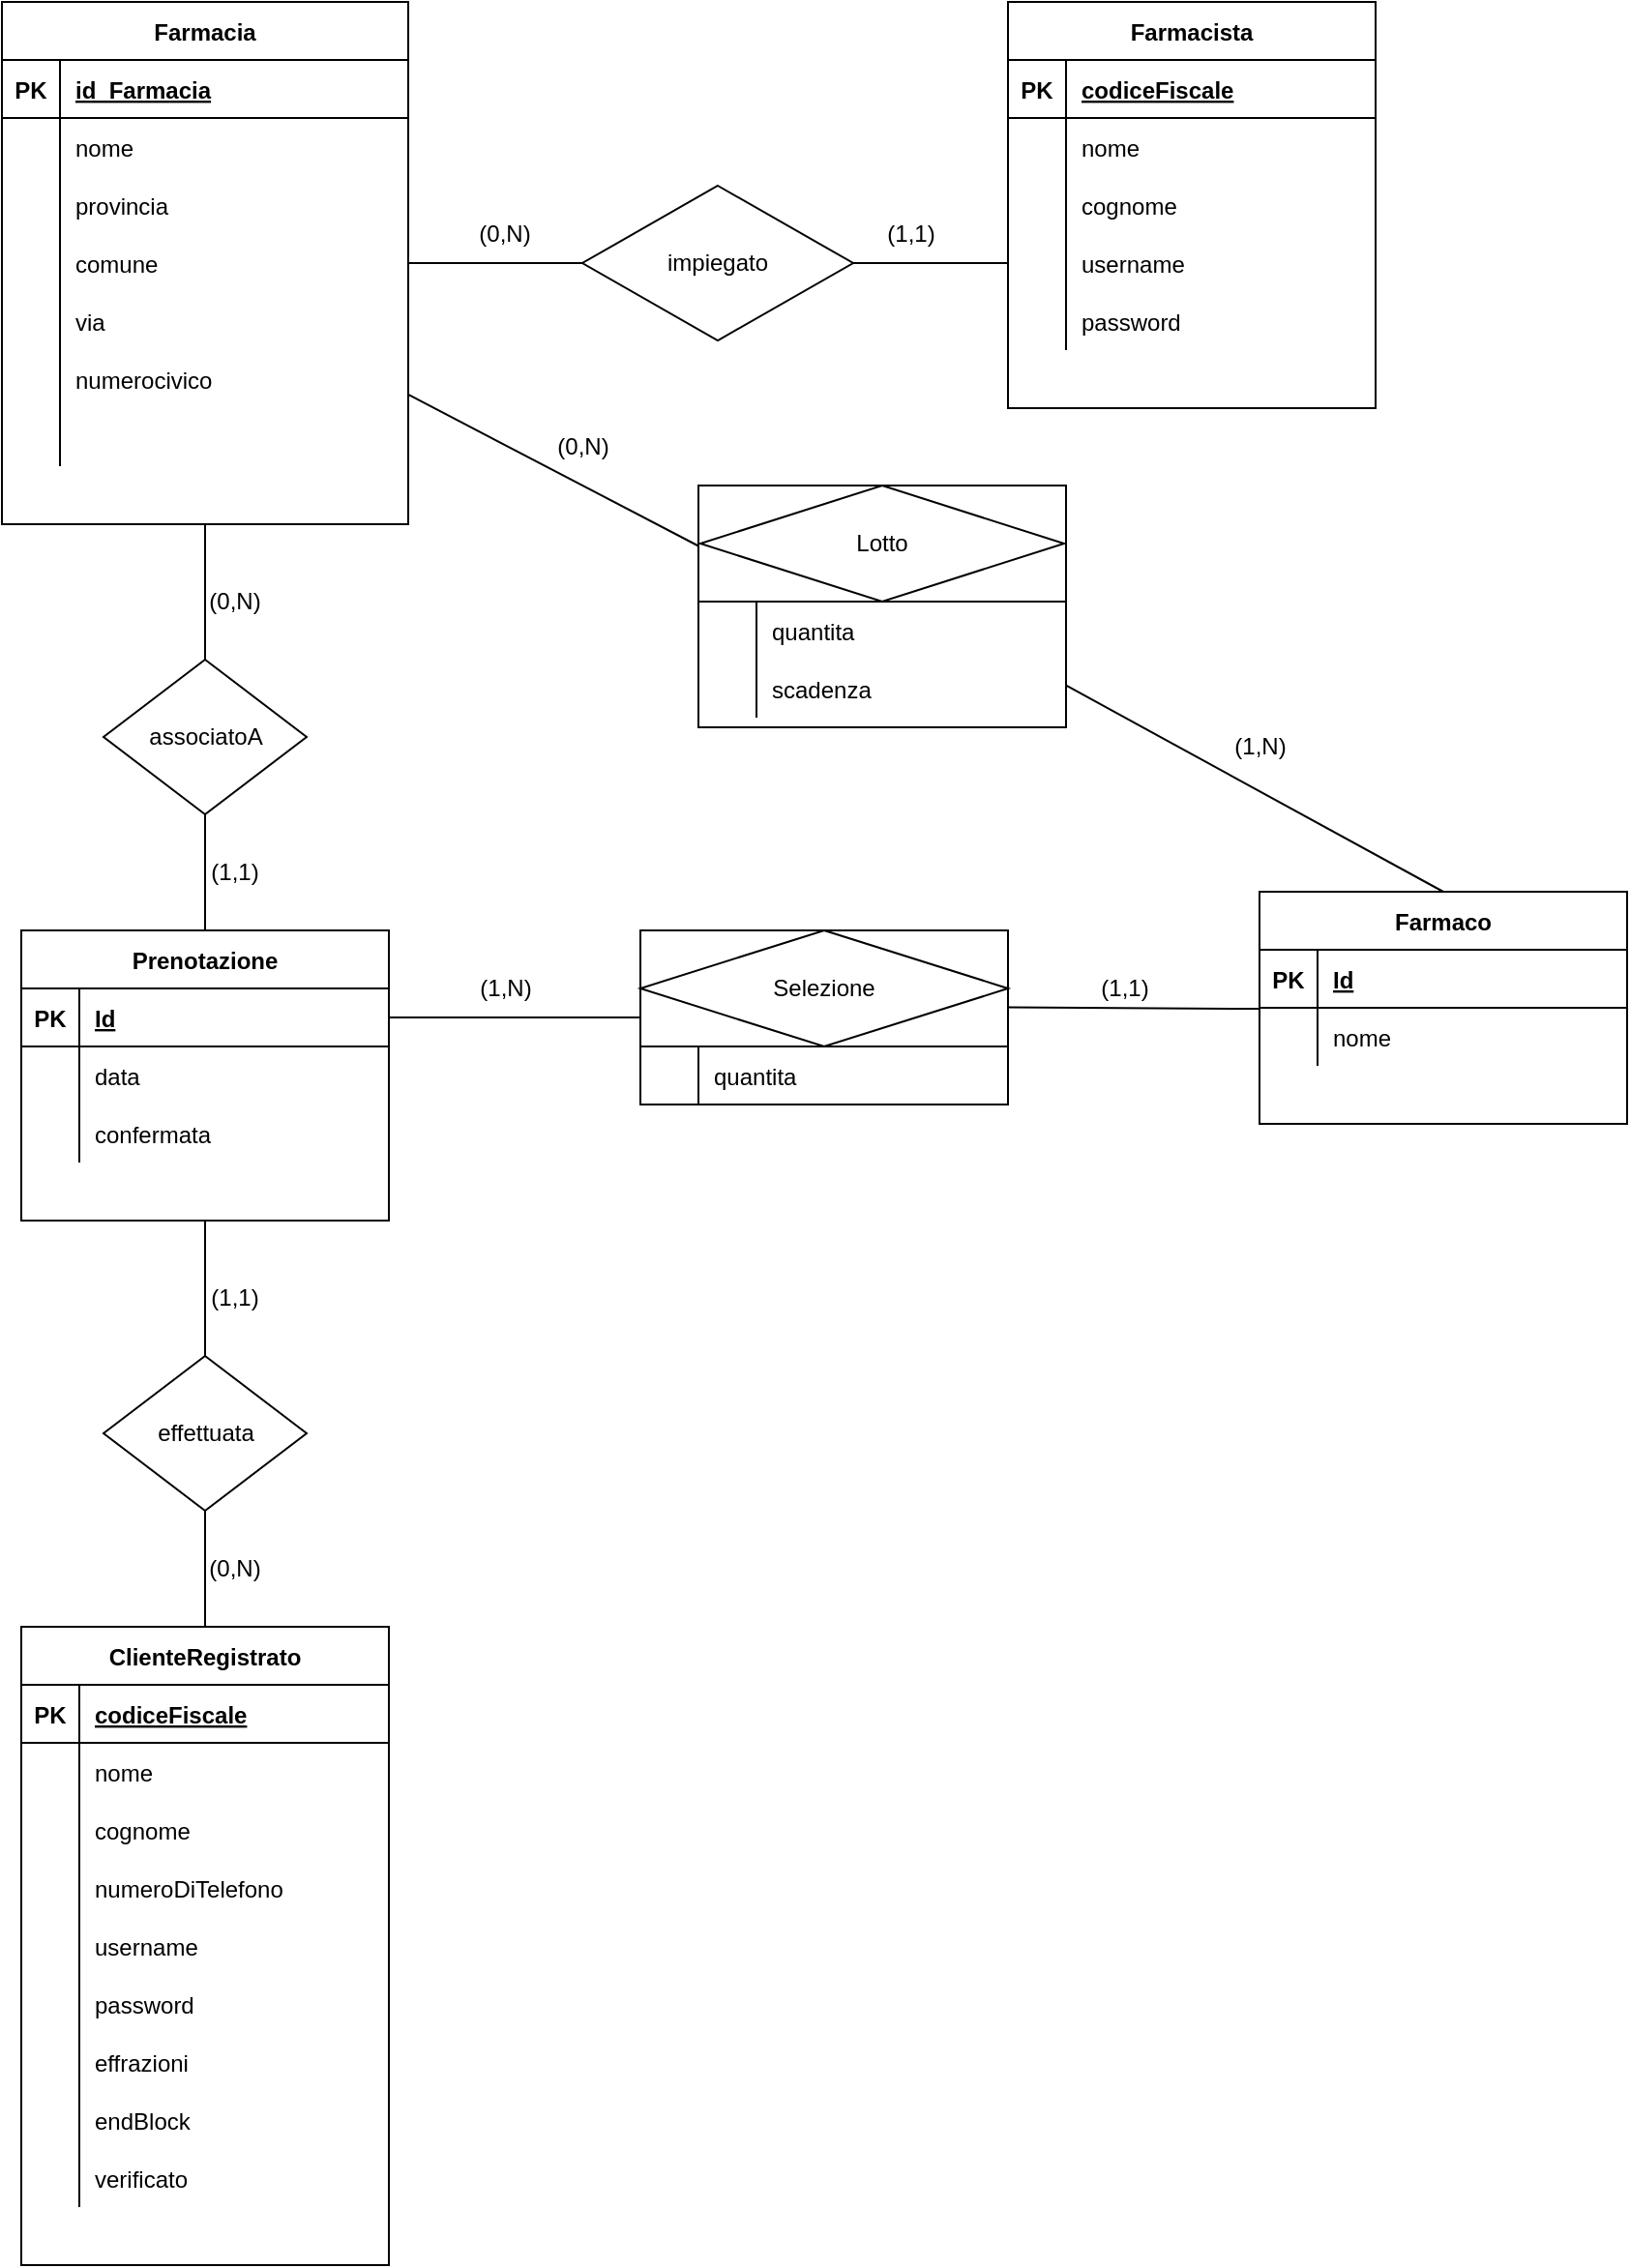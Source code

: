 <mxfile version="14.7.8" type="device"><diagram id="R2lEEEUBdFMjLlhIrx00" name="E-R"><mxGraphModel dx="1460" dy="677" grid="1" gridSize="10" guides="1" tooltips="1" connect="1" arrows="1" fold="1" page="1" pageScale="1" pageWidth="850" pageHeight="1100" math="0" shadow="0" extFonts="Permanent Marker^https://fonts.googleapis.com/css?family=Permanent+Marker"><root><mxCell id="0"/><mxCell id="1" parent="0"/><mxCell id="C-vyLk0tnHw3VtMMgP7b-23" value="Farmacia" style="shape=table;startSize=30;container=1;collapsible=1;childLayout=tableLayout;fixedRows=1;rowLines=0;fontStyle=1;align=center;resizeLast=1;" parent="1" vertex="1"><mxGeometry x="70" y="120" width="210" height="270" as="geometry"/></mxCell><mxCell id="C-vyLk0tnHw3VtMMgP7b-24" value="" style="shape=partialRectangle;collapsible=0;dropTarget=0;pointerEvents=0;fillColor=none;points=[[0,0.5],[1,0.5]];portConstraint=eastwest;top=0;left=0;right=0;bottom=1;" parent="C-vyLk0tnHw3VtMMgP7b-23" vertex="1"><mxGeometry y="30" width="210" height="30" as="geometry"/></mxCell><mxCell id="C-vyLk0tnHw3VtMMgP7b-25" value="PK" style="shape=partialRectangle;overflow=hidden;connectable=0;fillColor=none;top=0;left=0;bottom=0;right=0;fontStyle=1;" parent="C-vyLk0tnHw3VtMMgP7b-24" vertex="1"><mxGeometry width="30" height="30" as="geometry"/></mxCell><mxCell id="C-vyLk0tnHw3VtMMgP7b-26" value="id_Farmacia" style="shape=partialRectangle;overflow=hidden;connectable=0;fillColor=none;top=0;left=0;bottom=0;right=0;align=left;spacingLeft=6;fontStyle=5;" parent="C-vyLk0tnHw3VtMMgP7b-24" vertex="1"><mxGeometry x="30" width="180" height="30" as="geometry"/></mxCell><mxCell id="swIgVPyzq4tT0Cnfh5oP-6" value="" style="shape=partialRectangle;collapsible=0;dropTarget=0;pointerEvents=0;fillColor=none;points=[[0,0.5],[1,0.5]];portConstraint=eastwest;top=0;left=0;right=0;bottom=0;" vertex="1" parent="C-vyLk0tnHw3VtMMgP7b-23"><mxGeometry y="60" width="210" height="30" as="geometry"/></mxCell><mxCell id="swIgVPyzq4tT0Cnfh5oP-7" value="" style="shape=partialRectangle;overflow=hidden;connectable=0;fillColor=none;top=0;left=0;bottom=0;right=0;" vertex="1" parent="swIgVPyzq4tT0Cnfh5oP-6"><mxGeometry width="30" height="30" as="geometry"/></mxCell><mxCell id="swIgVPyzq4tT0Cnfh5oP-8" value="nome" style="shape=partialRectangle;overflow=hidden;connectable=0;fillColor=none;top=0;left=0;bottom=0;right=0;align=left;spacingLeft=6;" vertex="1" parent="swIgVPyzq4tT0Cnfh5oP-6"><mxGeometry x="30" width="180" height="30" as="geometry"/></mxCell><mxCell id="C-vyLk0tnHw3VtMMgP7b-27" value="" style="shape=partialRectangle;collapsible=0;dropTarget=0;pointerEvents=0;fillColor=none;points=[[0,0.5],[1,0.5]];portConstraint=eastwest;top=0;left=0;right=0;bottom=0;" parent="C-vyLk0tnHw3VtMMgP7b-23" vertex="1"><mxGeometry y="90" width="210" height="30" as="geometry"/></mxCell><mxCell id="C-vyLk0tnHw3VtMMgP7b-28" value="" style="shape=partialRectangle;overflow=hidden;connectable=0;fillColor=none;top=0;left=0;bottom=0;right=0;" parent="C-vyLk0tnHw3VtMMgP7b-27" vertex="1"><mxGeometry width="30" height="30" as="geometry"/></mxCell><mxCell id="C-vyLk0tnHw3VtMMgP7b-29" value="provincia" style="shape=partialRectangle;overflow=hidden;connectable=0;fillColor=none;top=0;left=0;bottom=0;right=0;align=left;spacingLeft=6;" parent="C-vyLk0tnHw3VtMMgP7b-27" vertex="1"><mxGeometry x="30" width="180" height="30" as="geometry"/></mxCell><mxCell id="swIgVPyzq4tT0Cnfh5oP-9" value="" style="shape=partialRectangle;collapsible=0;dropTarget=0;pointerEvents=0;fillColor=none;points=[[0,0.5],[1,0.5]];portConstraint=eastwest;top=0;left=0;right=0;bottom=0;" vertex="1" parent="C-vyLk0tnHw3VtMMgP7b-23"><mxGeometry y="120" width="210" height="30" as="geometry"/></mxCell><mxCell id="swIgVPyzq4tT0Cnfh5oP-10" value="" style="shape=partialRectangle;overflow=hidden;connectable=0;fillColor=none;top=0;left=0;bottom=0;right=0;" vertex="1" parent="swIgVPyzq4tT0Cnfh5oP-9"><mxGeometry width="30" height="30" as="geometry"/></mxCell><mxCell id="swIgVPyzq4tT0Cnfh5oP-11" value="comune" style="shape=partialRectangle;overflow=hidden;connectable=0;fillColor=none;top=0;left=0;bottom=0;right=0;align=left;spacingLeft=6;" vertex="1" parent="swIgVPyzq4tT0Cnfh5oP-9"><mxGeometry x="30" width="180" height="30" as="geometry"/></mxCell><mxCell id="swIgVPyzq4tT0Cnfh5oP-12" value="" style="shape=partialRectangle;collapsible=0;dropTarget=0;pointerEvents=0;fillColor=none;points=[[0,0.5],[1,0.5]];portConstraint=eastwest;top=0;left=0;right=0;bottom=0;" vertex="1" parent="C-vyLk0tnHw3VtMMgP7b-23"><mxGeometry y="150" width="210" height="30" as="geometry"/></mxCell><mxCell id="swIgVPyzq4tT0Cnfh5oP-13" value="" style="shape=partialRectangle;overflow=hidden;connectable=0;fillColor=none;top=0;left=0;bottom=0;right=0;" vertex="1" parent="swIgVPyzq4tT0Cnfh5oP-12"><mxGeometry width="30" height="30" as="geometry"/></mxCell><mxCell id="swIgVPyzq4tT0Cnfh5oP-14" value="via" style="shape=partialRectangle;overflow=hidden;connectable=0;fillColor=none;top=0;left=0;bottom=0;right=0;align=left;spacingLeft=6;" vertex="1" parent="swIgVPyzq4tT0Cnfh5oP-12"><mxGeometry x="30" width="180" height="30" as="geometry"/></mxCell><mxCell id="swIgVPyzq4tT0Cnfh5oP-15" value="" style="shape=partialRectangle;collapsible=0;dropTarget=0;pointerEvents=0;fillColor=none;points=[[0,0.5],[1,0.5]];portConstraint=eastwest;top=0;left=0;right=0;bottom=0;" vertex="1" parent="C-vyLk0tnHw3VtMMgP7b-23"><mxGeometry y="180" width="210" height="30" as="geometry"/></mxCell><mxCell id="swIgVPyzq4tT0Cnfh5oP-16" value="" style="shape=partialRectangle;overflow=hidden;connectable=0;fillColor=none;top=0;left=0;bottom=0;right=0;" vertex="1" parent="swIgVPyzq4tT0Cnfh5oP-15"><mxGeometry width="30" height="30" as="geometry"/></mxCell><mxCell id="swIgVPyzq4tT0Cnfh5oP-17" value="numerocivico" style="shape=partialRectangle;overflow=hidden;connectable=0;fillColor=none;top=0;left=0;bottom=0;right=0;align=left;spacingLeft=6;" vertex="1" parent="swIgVPyzq4tT0Cnfh5oP-15"><mxGeometry x="30" width="180" height="30" as="geometry"/></mxCell><mxCell id="swIgVPyzq4tT0Cnfh5oP-18" value="" style="shape=partialRectangle;collapsible=0;dropTarget=0;pointerEvents=0;fillColor=none;points=[[0,0.5],[1,0.5]];portConstraint=eastwest;top=0;left=0;right=0;bottom=0;" vertex="1" parent="C-vyLk0tnHw3VtMMgP7b-23"><mxGeometry y="210" width="210" height="30" as="geometry"/></mxCell><mxCell id="swIgVPyzq4tT0Cnfh5oP-19" value="" style="shape=partialRectangle;overflow=hidden;connectable=0;fillColor=none;top=0;left=0;bottom=0;right=0;" vertex="1" parent="swIgVPyzq4tT0Cnfh5oP-18"><mxGeometry width="30" height="30" as="geometry"/></mxCell><mxCell id="swIgVPyzq4tT0Cnfh5oP-20" value="" style="shape=partialRectangle;overflow=hidden;connectable=0;fillColor=none;top=0;left=0;bottom=0;right=0;align=left;spacingLeft=6;" vertex="1" parent="swIgVPyzq4tT0Cnfh5oP-18"><mxGeometry x="30" width="180" height="30" as="geometry"/></mxCell><mxCell id="swIgVPyzq4tT0Cnfh5oP-21" value="Farmacista" style="shape=table;startSize=30;container=1;collapsible=1;childLayout=tableLayout;fixedRows=1;rowLines=0;fontStyle=1;align=center;resizeLast=1;" vertex="1" parent="1"><mxGeometry x="590" y="120" width="190" height="210" as="geometry"/></mxCell><mxCell id="swIgVPyzq4tT0Cnfh5oP-22" value="" style="shape=partialRectangle;collapsible=0;dropTarget=0;pointerEvents=0;fillColor=none;points=[[0,0.5],[1,0.5]];portConstraint=eastwest;top=0;left=0;right=0;bottom=1;" vertex="1" parent="swIgVPyzq4tT0Cnfh5oP-21"><mxGeometry y="30" width="190" height="30" as="geometry"/></mxCell><mxCell id="swIgVPyzq4tT0Cnfh5oP-23" value="PK" style="shape=partialRectangle;overflow=hidden;connectable=0;fillColor=none;top=0;left=0;bottom=0;right=0;fontStyle=1;" vertex="1" parent="swIgVPyzq4tT0Cnfh5oP-22"><mxGeometry width="30" height="30" as="geometry"/></mxCell><mxCell id="swIgVPyzq4tT0Cnfh5oP-24" value="codiceFiscale" style="shape=partialRectangle;overflow=hidden;connectable=0;fillColor=none;top=0;left=0;bottom=0;right=0;align=left;spacingLeft=6;fontStyle=5;" vertex="1" parent="swIgVPyzq4tT0Cnfh5oP-22"><mxGeometry x="30" width="160" height="30" as="geometry"/></mxCell><mxCell id="swIgVPyzq4tT0Cnfh5oP-25" value="" style="shape=partialRectangle;collapsible=0;dropTarget=0;pointerEvents=0;fillColor=none;points=[[0,0.5],[1,0.5]];portConstraint=eastwest;top=0;left=0;right=0;bottom=0;" vertex="1" parent="swIgVPyzq4tT0Cnfh5oP-21"><mxGeometry y="60" width="190" height="30" as="geometry"/></mxCell><mxCell id="swIgVPyzq4tT0Cnfh5oP-26" value="" style="shape=partialRectangle;overflow=hidden;connectable=0;fillColor=none;top=0;left=0;bottom=0;right=0;" vertex="1" parent="swIgVPyzq4tT0Cnfh5oP-25"><mxGeometry width="30" height="30" as="geometry"/></mxCell><mxCell id="swIgVPyzq4tT0Cnfh5oP-27" value="nome" style="shape=partialRectangle;overflow=hidden;connectable=0;fillColor=none;top=0;left=0;bottom=0;right=0;align=left;spacingLeft=6;" vertex="1" parent="swIgVPyzq4tT0Cnfh5oP-25"><mxGeometry x="30" width="160" height="30" as="geometry"/></mxCell><mxCell id="swIgVPyzq4tT0Cnfh5oP-28" value="" style="shape=partialRectangle;collapsible=0;dropTarget=0;pointerEvents=0;fillColor=none;points=[[0,0.5],[1,0.5]];portConstraint=eastwest;top=0;left=0;right=0;bottom=0;" vertex="1" parent="swIgVPyzq4tT0Cnfh5oP-21"><mxGeometry y="90" width="190" height="30" as="geometry"/></mxCell><mxCell id="swIgVPyzq4tT0Cnfh5oP-29" value="" style="shape=partialRectangle;overflow=hidden;connectable=0;fillColor=none;top=0;left=0;bottom=0;right=0;" vertex="1" parent="swIgVPyzq4tT0Cnfh5oP-28"><mxGeometry width="30" height="30" as="geometry"/></mxCell><mxCell id="swIgVPyzq4tT0Cnfh5oP-30" value="cognome" style="shape=partialRectangle;overflow=hidden;connectable=0;fillColor=none;top=0;left=0;bottom=0;right=0;align=left;spacingLeft=6;" vertex="1" parent="swIgVPyzq4tT0Cnfh5oP-28"><mxGeometry x="30" width="160" height="30" as="geometry"/></mxCell><mxCell id="swIgVPyzq4tT0Cnfh5oP-34" value="" style="shape=partialRectangle;collapsible=0;dropTarget=0;pointerEvents=0;fillColor=none;points=[[0,0.5],[1,0.5]];portConstraint=eastwest;top=0;left=0;right=0;bottom=0;" vertex="1" parent="swIgVPyzq4tT0Cnfh5oP-21"><mxGeometry y="120" width="190" height="30" as="geometry"/></mxCell><mxCell id="swIgVPyzq4tT0Cnfh5oP-35" value="" style="shape=partialRectangle;overflow=hidden;connectable=0;fillColor=none;top=0;left=0;bottom=0;right=0;" vertex="1" parent="swIgVPyzq4tT0Cnfh5oP-34"><mxGeometry width="30" height="30" as="geometry"/></mxCell><mxCell id="swIgVPyzq4tT0Cnfh5oP-36" value="username" style="shape=partialRectangle;overflow=hidden;connectable=0;fillColor=none;top=0;left=0;bottom=0;right=0;align=left;spacingLeft=6;" vertex="1" parent="swIgVPyzq4tT0Cnfh5oP-34"><mxGeometry x="30" width="160" height="30" as="geometry"/></mxCell><mxCell id="swIgVPyzq4tT0Cnfh5oP-37" value="" style="shape=partialRectangle;collapsible=0;dropTarget=0;pointerEvents=0;fillColor=none;points=[[0,0.5],[1,0.5]];portConstraint=eastwest;top=0;left=0;right=0;bottom=0;" vertex="1" parent="swIgVPyzq4tT0Cnfh5oP-21"><mxGeometry y="150" width="190" height="30" as="geometry"/></mxCell><mxCell id="swIgVPyzq4tT0Cnfh5oP-38" value="" style="shape=partialRectangle;overflow=hidden;connectable=0;fillColor=none;top=0;left=0;bottom=0;right=0;" vertex="1" parent="swIgVPyzq4tT0Cnfh5oP-37"><mxGeometry width="30" height="30" as="geometry"/></mxCell><mxCell id="swIgVPyzq4tT0Cnfh5oP-39" value="password" style="shape=partialRectangle;overflow=hidden;connectable=0;fillColor=none;top=0;left=0;bottom=0;right=0;align=left;spacingLeft=6;" vertex="1" parent="swIgVPyzq4tT0Cnfh5oP-37"><mxGeometry x="30" width="160" height="30" as="geometry"/></mxCell><mxCell id="swIgVPyzq4tT0Cnfh5oP-43" value="" style="endArrow=none;html=1;exitX=1;exitY=0.5;exitDx=0;exitDy=0;entryX=0;entryY=0.5;entryDx=0;entryDy=0;endFill=0;endSize=12;startArrow=none;" edge="1" parent="1" source="swIgVPyzq4tT0Cnfh5oP-44"><mxGeometry width="50" height="50" relative="1" as="geometry"><mxPoint x="400" y="370" as="sourcePoint"/><mxPoint x="590" y="255" as="targetPoint"/></mxGeometry></mxCell><mxCell id="swIgVPyzq4tT0Cnfh5oP-44" value="impiegato" style="rhombus;whiteSpace=wrap;html=1;" vertex="1" parent="1"><mxGeometry x="370" y="215" width="140" height="80" as="geometry"/></mxCell><mxCell id="swIgVPyzq4tT0Cnfh5oP-45" value="" style="endArrow=none;html=1;exitX=1;exitY=0.5;exitDx=0;exitDy=0;entryX=0;entryY=0.5;entryDx=0;entryDy=0;endFill=0;endSize=12;" edge="1" parent="1" source="swIgVPyzq4tT0Cnfh5oP-9" target="swIgVPyzq4tT0Cnfh5oP-44"><mxGeometry width="50" height="50" relative="1" as="geometry"><mxPoint x="290" y="255" as="sourcePoint"/><mxPoint x="590" y="255" as="targetPoint"/></mxGeometry></mxCell><mxCell id="swIgVPyzq4tT0Cnfh5oP-46" value="(0,N)" style="text;html=1;strokeColor=none;fillColor=none;align=center;verticalAlign=middle;whiteSpace=wrap;rounded=0;" vertex="1" parent="1"><mxGeometry x="310" y="230" width="40" height="20" as="geometry"/></mxCell><mxCell id="swIgVPyzq4tT0Cnfh5oP-47" value="(1,1)" style="text;html=1;strokeColor=none;fillColor=none;align=center;verticalAlign=middle;whiteSpace=wrap;rounded=0;" vertex="1" parent="1"><mxGeometry x="520" y="230" width="40" height="20" as="geometry"/></mxCell><mxCell id="swIgVPyzq4tT0Cnfh5oP-48" value="Prenotazione" style="shape=table;startSize=30;container=1;collapsible=1;childLayout=tableLayout;fixedRows=1;rowLines=0;fontStyle=1;align=center;resizeLast=1;" vertex="1" parent="1"><mxGeometry x="80" y="600" width="190" height="150" as="geometry"/></mxCell><mxCell id="swIgVPyzq4tT0Cnfh5oP-49" value="" style="shape=partialRectangle;collapsible=0;dropTarget=0;pointerEvents=0;fillColor=none;points=[[0,0.5],[1,0.5]];portConstraint=eastwest;top=0;left=0;right=0;bottom=1;" vertex="1" parent="swIgVPyzq4tT0Cnfh5oP-48"><mxGeometry y="30" width="190" height="30" as="geometry"/></mxCell><mxCell id="swIgVPyzq4tT0Cnfh5oP-50" value="PK" style="shape=partialRectangle;overflow=hidden;connectable=0;fillColor=none;top=0;left=0;bottom=0;right=0;fontStyle=1;" vertex="1" parent="swIgVPyzq4tT0Cnfh5oP-49"><mxGeometry width="30" height="30" as="geometry"/></mxCell><mxCell id="swIgVPyzq4tT0Cnfh5oP-51" value="Id" style="shape=partialRectangle;overflow=hidden;connectable=0;fillColor=none;top=0;left=0;bottom=0;right=0;align=left;spacingLeft=6;fontStyle=5;" vertex="1" parent="swIgVPyzq4tT0Cnfh5oP-49"><mxGeometry x="30" width="160" height="30" as="geometry"/></mxCell><mxCell id="swIgVPyzq4tT0Cnfh5oP-52" value="" style="shape=partialRectangle;collapsible=0;dropTarget=0;pointerEvents=0;fillColor=none;points=[[0,0.5],[1,0.5]];portConstraint=eastwest;top=0;left=0;right=0;bottom=0;" vertex="1" parent="swIgVPyzq4tT0Cnfh5oP-48"><mxGeometry y="60" width="190" height="30" as="geometry"/></mxCell><mxCell id="swIgVPyzq4tT0Cnfh5oP-53" value="" style="shape=partialRectangle;overflow=hidden;connectable=0;fillColor=none;top=0;left=0;bottom=0;right=0;" vertex="1" parent="swIgVPyzq4tT0Cnfh5oP-52"><mxGeometry width="30" height="30" as="geometry"/></mxCell><mxCell id="swIgVPyzq4tT0Cnfh5oP-54" value="data" style="shape=partialRectangle;overflow=hidden;connectable=0;fillColor=none;top=0;left=0;bottom=0;right=0;align=left;spacingLeft=6;" vertex="1" parent="swIgVPyzq4tT0Cnfh5oP-52"><mxGeometry x="30" width="160" height="30" as="geometry"/></mxCell><mxCell id="swIgVPyzq4tT0Cnfh5oP-55" value="" style="shape=partialRectangle;collapsible=0;dropTarget=0;pointerEvents=0;fillColor=none;points=[[0,0.5],[1,0.5]];portConstraint=eastwest;top=0;left=0;right=0;bottom=0;" vertex="1" parent="swIgVPyzq4tT0Cnfh5oP-48"><mxGeometry y="90" width="190" height="30" as="geometry"/></mxCell><mxCell id="swIgVPyzq4tT0Cnfh5oP-56" value="" style="shape=partialRectangle;overflow=hidden;connectable=0;fillColor=none;top=0;left=0;bottom=0;right=0;" vertex="1" parent="swIgVPyzq4tT0Cnfh5oP-55"><mxGeometry width="30" height="30" as="geometry"/></mxCell><mxCell id="swIgVPyzq4tT0Cnfh5oP-57" value="confermata" style="shape=partialRectangle;overflow=hidden;connectable=0;fillColor=none;top=0;left=0;bottom=0;right=0;align=left;spacingLeft=6;" vertex="1" parent="swIgVPyzq4tT0Cnfh5oP-55"><mxGeometry x="30" width="160" height="30" as="geometry"/></mxCell><mxCell id="swIgVPyzq4tT0Cnfh5oP-71" value="associatoA" style="rhombus;whiteSpace=wrap;html=1;" vertex="1" parent="1"><mxGeometry x="122.5" y="460" width="105" height="80" as="geometry"/></mxCell><mxCell id="swIgVPyzq4tT0Cnfh5oP-72" value="" style="endArrow=none;html=1;endSize=12;exitX=0.5;exitY=1;exitDx=0;exitDy=0;entryX=0.5;entryY=0;entryDx=0;entryDy=0;" edge="1" parent="1" source="C-vyLk0tnHw3VtMMgP7b-23" target="swIgVPyzq4tT0Cnfh5oP-71"><mxGeometry width="50" height="50" relative="1" as="geometry"><mxPoint x="500" y="400" as="sourcePoint"/><mxPoint x="550" y="350" as="targetPoint"/></mxGeometry></mxCell><mxCell id="swIgVPyzq4tT0Cnfh5oP-73" value="" style="endArrow=none;html=1;endSize=12;exitX=0.5;exitY=0;exitDx=0;exitDy=0;entryX=0.5;entryY=1;entryDx=0;entryDy=0;" edge="1" parent="1" source="swIgVPyzq4tT0Cnfh5oP-48" target="swIgVPyzq4tT0Cnfh5oP-71"><mxGeometry width="50" height="50" relative="1" as="geometry"><mxPoint x="500" y="400" as="sourcePoint"/><mxPoint x="550" y="350" as="targetPoint"/></mxGeometry></mxCell><mxCell id="swIgVPyzq4tT0Cnfh5oP-74" value="(0,N)" style="text;html=1;align=center;verticalAlign=middle;resizable=0;points=[];autosize=1;strokeColor=none;" vertex="1" parent="1"><mxGeometry x="170" y="420" width="40" height="20" as="geometry"/></mxCell><mxCell id="swIgVPyzq4tT0Cnfh5oP-75" value="(1,1)" style="text;html=1;align=center;verticalAlign=middle;resizable=0;points=[];autosize=1;strokeColor=none;" vertex="1" parent="1"><mxGeometry x="170" y="560" width="40" height="20" as="geometry"/></mxCell><mxCell id="swIgVPyzq4tT0Cnfh5oP-78" value="ClienteRegistrato" style="shape=table;startSize=30;container=1;collapsible=1;childLayout=tableLayout;fixedRows=1;rowLines=0;fontStyle=1;align=center;resizeLast=1;" vertex="1" parent="1"><mxGeometry x="80" y="960" width="190" height="330" as="geometry"/></mxCell><mxCell id="swIgVPyzq4tT0Cnfh5oP-79" value="" style="shape=partialRectangle;collapsible=0;dropTarget=0;pointerEvents=0;fillColor=none;points=[[0,0.5],[1,0.5]];portConstraint=eastwest;top=0;left=0;right=0;bottom=1;" vertex="1" parent="swIgVPyzq4tT0Cnfh5oP-78"><mxGeometry y="30" width="190" height="30" as="geometry"/></mxCell><mxCell id="swIgVPyzq4tT0Cnfh5oP-80" value="PK" style="shape=partialRectangle;overflow=hidden;connectable=0;fillColor=none;top=0;left=0;bottom=0;right=0;fontStyle=1;" vertex="1" parent="swIgVPyzq4tT0Cnfh5oP-79"><mxGeometry width="30" height="30" as="geometry"/></mxCell><mxCell id="swIgVPyzq4tT0Cnfh5oP-81" value="codiceFiscale" style="shape=partialRectangle;overflow=hidden;connectable=0;fillColor=none;top=0;left=0;bottom=0;right=0;align=left;spacingLeft=6;fontStyle=5;" vertex="1" parent="swIgVPyzq4tT0Cnfh5oP-79"><mxGeometry x="30" width="160" height="30" as="geometry"/></mxCell><mxCell id="swIgVPyzq4tT0Cnfh5oP-82" value="" style="shape=partialRectangle;collapsible=0;dropTarget=0;pointerEvents=0;fillColor=none;points=[[0,0.5],[1,0.5]];portConstraint=eastwest;top=0;left=0;right=0;bottom=0;" vertex="1" parent="swIgVPyzq4tT0Cnfh5oP-78"><mxGeometry y="60" width="190" height="30" as="geometry"/></mxCell><mxCell id="swIgVPyzq4tT0Cnfh5oP-83" value="" style="shape=partialRectangle;overflow=hidden;connectable=0;fillColor=none;top=0;left=0;bottom=0;right=0;" vertex="1" parent="swIgVPyzq4tT0Cnfh5oP-82"><mxGeometry width="30" height="30" as="geometry"/></mxCell><mxCell id="swIgVPyzq4tT0Cnfh5oP-84" value="nome" style="shape=partialRectangle;overflow=hidden;connectable=0;fillColor=none;top=0;left=0;bottom=0;right=0;align=left;spacingLeft=6;" vertex="1" parent="swIgVPyzq4tT0Cnfh5oP-82"><mxGeometry x="30" width="160" height="30" as="geometry"/></mxCell><mxCell id="swIgVPyzq4tT0Cnfh5oP-85" value="" style="shape=partialRectangle;collapsible=0;dropTarget=0;pointerEvents=0;fillColor=none;points=[[0,0.5],[1,0.5]];portConstraint=eastwest;top=0;left=0;right=0;bottom=0;" vertex="1" parent="swIgVPyzq4tT0Cnfh5oP-78"><mxGeometry y="90" width="190" height="30" as="geometry"/></mxCell><mxCell id="swIgVPyzq4tT0Cnfh5oP-86" value="" style="shape=partialRectangle;overflow=hidden;connectable=0;fillColor=none;top=0;left=0;bottom=0;right=0;" vertex="1" parent="swIgVPyzq4tT0Cnfh5oP-85"><mxGeometry width="30" height="30" as="geometry"/></mxCell><mxCell id="swIgVPyzq4tT0Cnfh5oP-87" value="cognome" style="shape=partialRectangle;overflow=hidden;connectable=0;fillColor=none;top=0;left=0;bottom=0;right=0;align=left;spacingLeft=6;" vertex="1" parent="swIgVPyzq4tT0Cnfh5oP-85"><mxGeometry x="30" width="160" height="30" as="geometry"/></mxCell><mxCell id="swIgVPyzq4tT0Cnfh5oP-152" value="" style="shape=partialRectangle;collapsible=0;dropTarget=0;pointerEvents=0;fillColor=none;points=[[0,0.5],[1,0.5]];portConstraint=eastwest;top=0;left=0;right=0;bottom=0;" vertex="1" parent="swIgVPyzq4tT0Cnfh5oP-78"><mxGeometry y="120" width="190" height="30" as="geometry"/></mxCell><mxCell id="swIgVPyzq4tT0Cnfh5oP-153" value="" style="shape=partialRectangle;overflow=hidden;connectable=0;fillColor=none;top=0;left=0;bottom=0;right=0;" vertex="1" parent="swIgVPyzq4tT0Cnfh5oP-152"><mxGeometry width="30" height="30" as="geometry"/></mxCell><mxCell id="swIgVPyzq4tT0Cnfh5oP-154" value="numeroDiTelefono" style="shape=partialRectangle;overflow=hidden;connectable=0;fillColor=none;top=0;left=0;bottom=0;right=0;align=left;spacingLeft=6;" vertex="1" parent="swIgVPyzq4tT0Cnfh5oP-152"><mxGeometry x="30" width="160" height="30" as="geometry"/></mxCell><mxCell id="swIgVPyzq4tT0Cnfh5oP-88" value="" style="shape=partialRectangle;collapsible=0;dropTarget=0;pointerEvents=0;fillColor=none;points=[[0,0.5],[1,0.5]];portConstraint=eastwest;top=0;left=0;right=0;bottom=0;" vertex="1" parent="swIgVPyzq4tT0Cnfh5oP-78"><mxGeometry y="150" width="190" height="30" as="geometry"/></mxCell><mxCell id="swIgVPyzq4tT0Cnfh5oP-89" value="" style="shape=partialRectangle;overflow=hidden;connectable=0;fillColor=none;top=0;left=0;bottom=0;right=0;" vertex="1" parent="swIgVPyzq4tT0Cnfh5oP-88"><mxGeometry width="30" height="30" as="geometry"/></mxCell><mxCell id="swIgVPyzq4tT0Cnfh5oP-90" value="username" style="shape=partialRectangle;overflow=hidden;connectable=0;fillColor=none;top=0;left=0;bottom=0;right=0;align=left;spacingLeft=6;" vertex="1" parent="swIgVPyzq4tT0Cnfh5oP-88"><mxGeometry x="30" width="160" height="30" as="geometry"/></mxCell><mxCell id="swIgVPyzq4tT0Cnfh5oP-91" value="" style="shape=partialRectangle;collapsible=0;dropTarget=0;pointerEvents=0;fillColor=none;points=[[0,0.5],[1,0.5]];portConstraint=eastwest;top=0;left=0;right=0;bottom=0;" vertex="1" parent="swIgVPyzq4tT0Cnfh5oP-78"><mxGeometry y="180" width="190" height="30" as="geometry"/></mxCell><mxCell id="swIgVPyzq4tT0Cnfh5oP-92" value="" style="shape=partialRectangle;overflow=hidden;connectable=0;fillColor=none;top=0;left=0;bottom=0;right=0;" vertex="1" parent="swIgVPyzq4tT0Cnfh5oP-91"><mxGeometry width="30" height="30" as="geometry"/></mxCell><mxCell id="swIgVPyzq4tT0Cnfh5oP-93" value="password" style="shape=partialRectangle;overflow=hidden;connectable=0;fillColor=none;top=0;left=0;bottom=0;right=0;align=left;spacingLeft=6;" vertex="1" parent="swIgVPyzq4tT0Cnfh5oP-91"><mxGeometry x="30" width="160" height="30" as="geometry"/></mxCell><mxCell id="swIgVPyzq4tT0Cnfh5oP-94" value="" style="shape=partialRectangle;collapsible=0;dropTarget=0;pointerEvents=0;fillColor=none;points=[[0,0.5],[1,0.5]];portConstraint=eastwest;top=0;left=0;right=0;bottom=0;" vertex="1" parent="swIgVPyzq4tT0Cnfh5oP-78"><mxGeometry y="210" width="190" height="30" as="geometry"/></mxCell><mxCell id="swIgVPyzq4tT0Cnfh5oP-95" value="" style="shape=partialRectangle;overflow=hidden;connectable=0;fillColor=none;top=0;left=0;bottom=0;right=0;" vertex="1" parent="swIgVPyzq4tT0Cnfh5oP-94"><mxGeometry width="30" height="30" as="geometry"/></mxCell><mxCell id="swIgVPyzq4tT0Cnfh5oP-96" value="effrazioni" style="shape=partialRectangle;overflow=hidden;connectable=0;fillColor=none;top=0;left=0;bottom=0;right=0;align=left;spacingLeft=6;" vertex="1" parent="swIgVPyzq4tT0Cnfh5oP-94"><mxGeometry x="30" width="160" height="30" as="geometry"/></mxCell><mxCell id="swIgVPyzq4tT0Cnfh5oP-97" value="" style="shape=partialRectangle;collapsible=0;dropTarget=0;pointerEvents=0;fillColor=none;points=[[0,0.5],[1,0.5]];portConstraint=eastwest;top=0;left=0;right=0;bottom=0;" vertex="1" parent="swIgVPyzq4tT0Cnfh5oP-78"><mxGeometry y="240" width="190" height="30" as="geometry"/></mxCell><mxCell id="swIgVPyzq4tT0Cnfh5oP-98" value="" style="shape=partialRectangle;overflow=hidden;connectable=0;fillColor=none;top=0;left=0;bottom=0;right=0;" vertex="1" parent="swIgVPyzq4tT0Cnfh5oP-97"><mxGeometry width="30" height="30" as="geometry"/></mxCell><mxCell id="swIgVPyzq4tT0Cnfh5oP-99" value="endBlock" style="shape=partialRectangle;overflow=hidden;connectable=0;fillColor=none;top=0;left=0;bottom=0;right=0;align=left;spacingLeft=6;" vertex="1" parent="swIgVPyzq4tT0Cnfh5oP-97"><mxGeometry x="30" width="160" height="30" as="geometry"/></mxCell><mxCell id="swIgVPyzq4tT0Cnfh5oP-100" value="" style="shape=partialRectangle;collapsible=0;dropTarget=0;pointerEvents=0;fillColor=none;points=[[0,0.5],[1,0.5]];portConstraint=eastwest;top=0;left=0;right=0;bottom=0;" vertex="1" parent="swIgVPyzq4tT0Cnfh5oP-78"><mxGeometry y="270" width="190" height="30" as="geometry"/></mxCell><mxCell id="swIgVPyzq4tT0Cnfh5oP-101" value="" style="shape=partialRectangle;overflow=hidden;connectable=0;fillColor=none;top=0;left=0;bottom=0;right=0;" vertex="1" parent="swIgVPyzq4tT0Cnfh5oP-100"><mxGeometry width="30" height="30" as="geometry"/></mxCell><mxCell id="swIgVPyzq4tT0Cnfh5oP-102" value="verificato" style="shape=partialRectangle;overflow=hidden;connectable=0;fillColor=none;top=0;left=0;bottom=0;right=0;align=left;spacingLeft=6;" vertex="1" parent="swIgVPyzq4tT0Cnfh5oP-100"><mxGeometry x="30" width="160" height="30" as="geometry"/></mxCell><mxCell id="swIgVPyzq4tT0Cnfh5oP-106" value="effettuata" style="rhombus;whiteSpace=wrap;html=1;" vertex="1" parent="1"><mxGeometry x="122.5" y="820" width="105" height="80" as="geometry"/></mxCell><mxCell id="swIgVPyzq4tT0Cnfh5oP-107" value="" style="endArrow=none;html=1;endSize=12;exitX=0.5;exitY=1;exitDx=0;exitDy=0;entryX=0.5;entryY=0;entryDx=0;entryDy=0;" edge="1" parent="1" target="swIgVPyzq4tT0Cnfh5oP-106"><mxGeometry width="50" height="50" relative="1" as="geometry"><mxPoint x="175" y="750.0" as="sourcePoint"/><mxPoint x="550" y="710" as="targetPoint"/></mxGeometry></mxCell><mxCell id="swIgVPyzq4tT0Cnfh5oP-108" value="" style="endArrow=none;html=1;endSize=12;exitX=0.5;exitY=0;exitDx=0;exitDy=0;entryX=0.5;entryY=1;entryDx=0;entryDy=0;" edge="1" parent="1"><mxGeometry width="50" height="50" relative="1" as="geometry"><mxPoint x="175" y="960" as="sourcePoint"/><mxPoint x="175" y="900" as="targetPoint"/></mxGeometry></mxCell><mxCell id="swIgVPyzq4tT0Cnfh5oP-109" value="(1,1)" style="text;html=1;align=center;verticalAlign=middle;resizable=0;points=[];autosize=1;strokeColor=none;" vertex="1" parent="1"><mxGeometry x="170" y="780" width="40" height="20" as="geometry"/></mxCell><mxCell id="swIgVPyzq4tT0Cnfh5oP-110" value="(0,N)" style="text;html=1;align=center;verticalAlign=middle;resizable=0;points=[];autosize=1;strokeColor=none;" vertex="1" parent="1"><mxGeometry x="170" y="920" width="40" height="20" as="geometry"/></mxCell><mxCell id="swIgVPyzq4tT0Cnfh5oP-111" value="" style="shape=table;startSize=60;container=1;collapsible=1;childLayout=tableLayout;fixedRows=1;rowLines=0;fontStyle=1;align=center;resizeLast=1;" vertex="1" parent="1"><mxGeometry x="400" y="600" width="190" height="90" as="geometry"/></mxCell><mxCell id="swIgVPyzq4tT0Cnfh5oP-118" value="" style="shape=partialRectangle;collapsible=0;dropTarget=0;pointerEvents=0;fillColor=none;points=[[0,0.5],[1,0.5]];portConstraint=eastwest;top=0;left=0;right=0;bottom=0;" vertex="1" parent="swIgVPyzq4tT0Cnfh5oP-111"><mxGeometry y="60" width="190" height="30" as="geometry"/></mxCell><mxCell id="swIgVPyzq4tT0Cnfh5oP-119" value="" style="shape=partialRectangle;overflow=hidden;connectable=0;fillColor=none;top=0;left=0;bottom=0;right=0;" vertex="1" parent="swIgVPyzq4tT0Cnfh5oP-118"><mxGeometry width="30" height="30" as="geometry"/></mxCell><mxCell id="swIgVPyzq4tT0Cnfh5oP-120" value="quantita" style="shape=partialRectangle;overflow=hidden;connectable=0;fillColor=none;top=0;left=0;bottom=0;right=0;align=left;spacingLeft=6;" vertex="1" parent="swIgVPyzq4tT0Cnfh5oP-118"><mxGeometry x="30" width="160" height="30" as="geometry"/></mxCell><mxCell id="swIgVPyzq4tT0Cnfh5oP-121" value="Selezione" style="rhombus;whiteSpace=wrap;html=1;" vertex="1" parent="1"><mxGeometry x="400" y="600" width="190" height="60" as="geometry"/></mxCell><mxCell id="swIgVPyzq4tT0Cnfh5oP-122" value="" style="endArrow=none;html=1;endSize=12;exitX=1;exitY=0.5;exitDx=0;exitDy=0;entryX=0;entryY=0.5;entryDx=0;entryDy=0;" edge="1" parent="1" source="swIgVPyzq4tT0Cnfh5oP-49" target="swIgVPyzq4tT0Cnfh5oP-111"><mxGeometry width="50" height="50" relative="1" as="geometry"><mxPoint x="530" y="800" as="sourcePoint"/><mxPoint x="580" y="750" as="targetPoint"/></mxGeometry></mxCell><mxCell id="swIgVPyzq4tT0Cnfh5oP-123" value="(1,N)" style="text;html=1;align=center;verticalAlign=middle;resizable=0;points=[];autosize=1;strokeColor=none;" vertex="1" parent="1"><mxGeometry x="310" y="620" width="40" height="20" as="geometry"/></mxCell><mxCell id="swIgVPyzq4tT0Cnfh5oP-124" value="" style="endArrow=none;html=1;endSize=12;exitX=1;exitY=0.442;exitDx=0;exitDy=0;exitPerimeter=0;entryX=-0.001;entryY=1.018;entryDx=0;entryDy=0;entryPerimeter=0;" edge="1" parent="1" source="swIgVPyzq4tT0Cnfh5oP-111" target="swIgVPyzq4tT0Cnfh5oP-126"><mxGeometry width="50" height="50" relative="1" as="geometry"><mxPoint x="680" y="640" as="sourcePoint"/><mxPoint x="720" y="640" as="targetPoint"/></mxGeometry></mxCell><mxCell id="swIgVPyzq4tT0Cnfh5oP-125" value="Farmaco" style="shape=table;startSize=30;container=1;collapsible=1;childLayout=tableLayout;fixedRows=1;rowLines=0;fontStyle=1;align=center;resizeLast=1;" vertex="1" parent="1"><mxGeometry x="720" y="580" width="190" height="120" as="geometry"/></mxCell><mxCell id="swIgVPyzq4tT0Cnfh5oP-126" value="" style="shape=partialRectangle;collapsible=0;dropTarget=0;pointerEvents=0;fillColor=none;points=[[0,0.5],[1,0.5]];portConstraint=eastwest;top=0;left=0;right=0;bottom=1;" vertex="1" parent="swIgVPyzq4tT0Cnfh5oP-125"><mxGeometry y="30" width="190" height="30" as="geometry"/></mxCell><mxCell id="swIgVPyzq4tT0Cnfh5oP-127" value="PK" style="shape=partialRectangle;overflow=hidden;connectable=0;fillColor=none;top=0;left=0;bottom=0;right=0;fontStyle=1;" vertex="1" parent="swIgVPyzq4tT0Cnfh5oP-126"><mxGeometry width="30" height="30" as="geometry"/></mxCell><mxCell id="swIgVPyzq4tT0Cnfh5oP-128" value="Id" style="shape=partialRectangle;overflow=hidden;connectable=0;fillColor=none;top=0;left=0;bottom=0;right=0;align=left;spacingLeft=6;fontStyle=5;" vertex="1" parent="swIgVPyzq4tT0Cnfh5oP-126"><mxGeometry x="30" width="160" height="30" as="geometry"/></mxCell><mxCell id="swIgVPyzq4tT0Cnfh5oP-129" value="" style="shape=partialRectangle;collapsible=0;dropTarget=0;pointerEvents=0;fillColor=none;points=[[0,0.5],[1,0.5]];portConstraint=eastwest;top=0;left=0;right=0;bottom=0;" vertex="1" parent="swIgVPyzq4tT0Cnfh5oP-125"><mxGeometry y="60" width="190" height="30" as="geometry"/></mxCell><mxCell id="swIgVPyzq4tT0Cnfh5oP-130" value="" style="shape=partialRectangle;overflow=hidden;connectable=0;fillColor=none;top=0;left=0;bottom=0;right=0;" vertex="1" parent="swIgVPyzq4tT0Cnfh5oP-129"><mxGeometry width="30" height="30" as="geometry"/></mxCell><mxCell id="swIgVPyzq4tT0Cnfh5oP-131" value="nome" style="shape=partialRectangle;overflow=hidden;connectable=0;fillColor=none;top=0;left=0;bottom=0;right=0;align=left;spacingLeft=6;" vertex="1" parent="swIgVPyzq4tT0Cnfh5oP-129"><mxGeometry x="30" width="160" height="30" as="geometry"/></mxCell><mxCell id="swIgVPyzq4tT0Cnfh5oP-135" value="(1,1)" style="text;html=1;align=center;verticalAlign=middle;resizable=0;points=[];autosize=1;strokeColor=none;" vertex="1" parent="1"><mxGeometry x="630" y="620" width="40" height="20" as="geometry"/></mxCell><mxCell id="swIgVPyzq4tT0Cnfh5oP-136" value="" style="shape=table;startSize=60;container=1;collapsible=1;childLayout=tableLayout;fixedRows=1;rowLines=0;fontStyle=1;align=center;resizeLast=1;" vertex="1" parent="1"><mxGeometry x="430" y="370" width="190" height="125" as="geometry"/></mxCell><mxCell id="swIgVPyzq4tT0Cnfh5oP-137" value="" style="shape=partialRectangle;collapsible=0;dropTarget=0;pointerEvents=0;fillColor=none;points=[[0,0.5],[1,0.5]];portConstraint=eastwest;top=0;left=0;right=0;bottom=0;" vertex="1" parent="swIgVPyzq4tT0Cnfh5oP-136"><mxGeometry y="60" width="190" height="30" as="geometry"/></mxCell><mxCell id="swIgVPyzq4tT0Cnfh5oP-138" value="" style="shape=partialRectangle;overflow=hidden;connectable=0;fillColor=none;top=0;left=0;bottom=0;right=0;" vertex="1" parent="swIgVPyzq4tT0Cnfh5oP-137"><mxGeometry width="30" height="30" as="geometry"/></mxCell><mxCell id="swIgVPyzq4tT0Cnfh5oP-139" value="quantita" style="shape=partialRectangle;overflow=hidden;connectable=0;fillColor=none;top=0;left=0;bottom=0;right=0;align=left;spacingLeft=6;" vertex="1" parent="swIgVPyzq4tT0Cnfh5oP-137"><mxGeometry x="30" width="160" height="30" as="geometry"/></mxCell><mxCell id="swIgVPyzq4tT0Cnfh5oP-144" value="" style="shape=partialRectangle;collapsible=0;dropTarget=0;pointerEvents=0;fillColor=none;points=[[0,0.5],[1,0.5]];portConstraint=eastwest;top=0;left=0;right=0;bottom=0;" vertex="1" parent="swIgVPyzq4tT0Cnfh5oP-136"><mxGeometry y="90" width="190" height="30" as="geometry"/></mxCell><mxCell id="swIgVPyzq4tT0Cnfh5oP-145" value="" style="shape=partialRectangle;overflow=hidden;connectable=0;fillColor=none;top=0;left=0;bottom=0;right=0;" vertex="1" parent="swIgVPyzq4tT0Cnfh5oP-144"><mxGeometry width="30" height="30" as="geometry"/></mxCell><mxCell id="swIgVPyzq4tT0Cnfh5oP-146" value="scadenza" style="shape=partialRectangle;overflow=hidden;connectable=0;fillColor=none;top=0;left=0;bottom=0;right=0;align=left;spacingLeft=6;" vertex="1" parent="swIgVPyzq4tT0Cnfh5oP-144"><mxGeometry x="30" width="160" height="30" as="geometry"/></mxCell><mxCell id="swIgVPyzq4tT0Cnfh5oP-140" value="Lotto" style="rhombus;whiteSpace=wrap;html=1;" vertex="1" parent="1"><mxGeometry x="431" y="370" width="188" height="60" as="geometry"/></mxCell><mxCell id="swIgVPyzq4tT0Cnfh5oP-141" value="" style="shape=partialRectangle;collapsible=0;dropTarget=0;pointerEvents=0;fillColor=none;points=[[0,0.5],[1,0.5]];portConstraint=eastwest;top=0;left=0;right=0;bottom=0;" vertex="1" parent="1"><mxGeometry x="430" y="465" width="190" height="30" as="geometry"/></mxCell><mxCell id="swIgVPyzq4tT0Cnfh5oP-142" value="" style="shape=partialRectangle;overflow=hidden;connectable=0;fillColor=none;top=0;left=0;bottom=0;right=0;" vertex="1" parent="swIgVPyzq4tT0Cnfh5oP-141"><mxGeometry width="30" height="30" as="geometry"/></mxCell><mxCell id="swIgVPyzq4tT0Cnfh5oP-147" value="" style="endArrow=none;html=1;endSize=12;entryX=0.999;entryY=0.274;entryDx=0;entryDy=0;exitX=0.5;exitY=0;exitDx=0;exitDy=0;entryPerimeter=0;" edge="1" parent="1" source="swIgVPyzq4tT0Cnfh5oP-125" target="swIgVPyzq4tT0Cnfh5oP-141"><mxGeometry width="50" height="50" relative="1" as="geometry"><mxPoint x="900" y="580" as="sourcePoint"/><mxPoint x="950" y="530" as="targetPoint"/></mxGeometry></mxCell><mxCell id="swIgVPyzq4tT0Cnfh5oP-148" value="" style="endArrow=none;html=1;endSize=12;entryX=1;entryY=0.765;entryDx=0;entryDy=0;entryPerimeter=0;exitX=0;exitY=0.25;exitDx=0;exitDy=0;" edge="1" parent="1" source="swIgVPyzq4tT0Cnfh5oP-136" target="swIgVPyzq4tT0Cnfh5oP-15"><mxGeometry width="50" height="50" relative="1" as="geometry"><mxPoint x="437" y="410" as="sourcePoint"/><mxPoint x="283" y="327" as="targetPoint"/></mxGeometry></mxCell><mxCell id="swIgVPyzq4tT0Cnfh5oP-149" value="(1,N)" style="text;html=1;align=center;verticalAlign=middle;resizable=0;points=[];autosize=1;strokeColor=none;" vertex="1" parent="1"><mxGeometry x="700" y="495" width="40" height="20" as="geometry"/></mxCell><mxCell id="swIgVPyzq4tT0Cnfh5oP-150" value="(0,N)" style="text;html=1;align=center;verticalAlign=middle;resizable=0;points=[];autosize=1;strokeColor=none;" vertex="1" parent="1"><mxGeometry x="350" y="340" width="40" height="20" as="geometry"/></mxCell></root></mxGraphModel></diagram></mxfile>